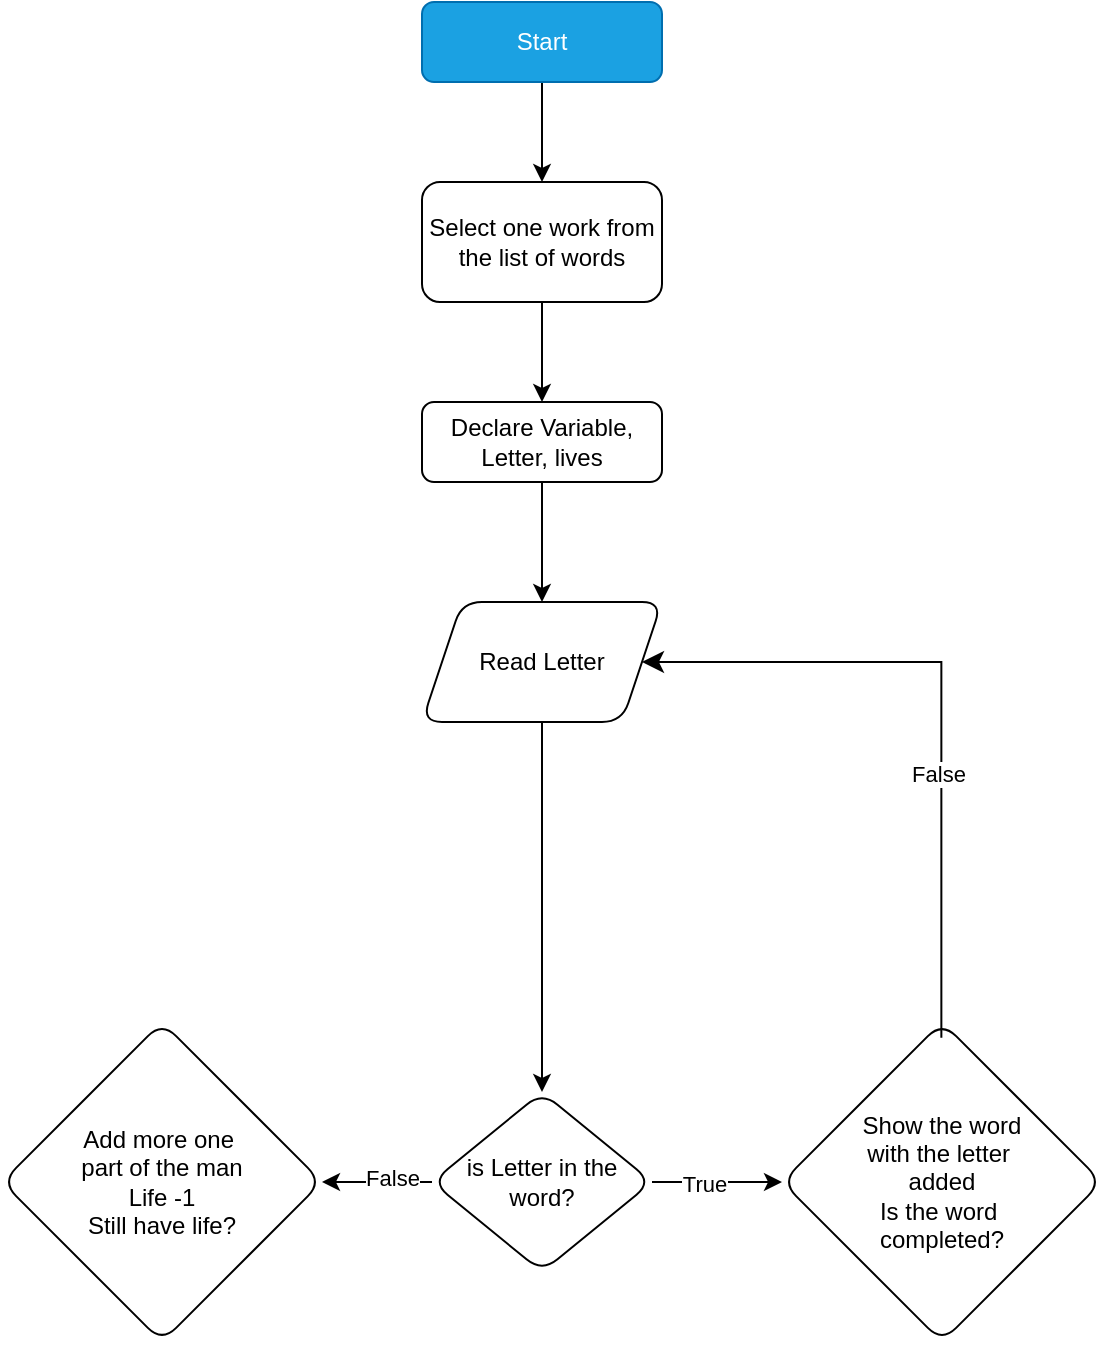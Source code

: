 <mxfile version="24.7.16">
  <diagram name="Page-1" id="zgPM7gteZOa85ShXtozd">
    <mxGraphModel dx="1366" dy="757" grid="1" gridSize="10" guides="1" tooltips="1" connect="1" arrows="1" fold="1" page="1" pageScale="1" pageWidth="827" pageHeight="1169" math="0" shadow="0">
      <root>
        <mxCell id="0" />
        <mxCell id="1" parent="0" />
        <mxCell id="y4FErGMZdrNjEpd-4QFK-19" style="edgeStyle=orthogonalEdgeStyle;rounded=0;orthogonalLoop=1;jettySize=auto;html=1;" edge="1" parent="1" source="y4FErGMZdrNjEpd-4QFK-3" target="y4FErGMZdrNjEpd-4QFK-18">
          <mxGeometry relative="1" as="geometry" />
        </mxCell>
        <mxCell id="y4FErGMZdrNjEpd-4QFK-3" value="Start" style="rounded=1;whiteSpace=wrap;html=1;fillColor=#1ba1e2;fontColor=#ffffff;strokeColor=#006EAF;" vertex="1" parent="1">
          <mxGeometry x="340" y="30" width="120" height="40" as="geometry" />
        </mxCell>
        <mxCell id="y4FErGMZdrNjEpd-4QFK-7" value="" style="edgeStyle=orthogonalEdgeStyle;rounded=0;orthogonalLoop=1;jettySize=auto;html=1;" edge="1" parent="1" source="y4FErGMZdrNjEpd-4QFK-4" target="y4FErGMZdrNjEpd-4QFK-6">
          <mxGeometry relative="1" as="geometry" />
        </mxCell>
        <mxCell id="y4FErGMZdrNjEpd-4QFK-4" value="Declare Variable, Letter, lives" style="whiteSpace=wrap;html=1;rounded=1;" vertex="1" parent="1">
          <mxGeometry x="340" y="230" width="120" height="40" as="geometry" />
        </mxCell>
        <mxCell id="y4FErGMZdrNjEpd-4QFK-9" value="" style="edgeStyle=orthogonalEdgeStyle;rounded=0;orthogonalLoop=1;jettySize=auto;html=1;" edge="1" parent="1" source="y4FErGMZdrNjEpd-4QFK-6" target="y4FErGMZdrNjEpd-4QFK-8">
          <mxGeometry relative="1" as="geometry" />
        </mxCell>
        <mxCell id="y4FErGMZdrNjEpd-4QFK-6" value="Read Letter" style="shape=parallelogram;perimeter=parallelogramPerimeter;whiteSpace=wrap;html=1;fixedSize=1;rounded=1;" vertex="1" parent="1">
          <mxGeometry x="340" y="330" width="120" height="60" as="geometry" />
        </mxCell>
        <mxCell id="y4FErGMZdrNjEpd-4QFK-11" value="" style="edgeStyle=orthogonalEdgeStyle;rounded=0;orthogonalLoop=1;jettySize=auto;html=1;" edge="1" parent="1" source="y4FErGMZdrNjEpd-4QFK-8" target="y4FErGMZdrNjEpd-4QFK-10">
          <mxGeometry relative="1" as="geometry" />
        </mxCell>
        <mxCell id="y4FErGMZdrNjEpd-4QFK-12" value="True" style="edgeLabel;html=1;align=center;verticalAlign=middle;resizable=0;points=[];" vertex="1" connectable="0" parent="y4FErGMZdrNjEpd-4QFK-11">
          <mxGeometry x="-0.216" y="-1" relative="1" as="geometry">
            <mxPoint as="offset" />
          </mxGeometry>
        </mxCell>
        <mxCell id="y4FErGMZdrNjEpd-4QFK-14" value="" style="edgeStyle=orthogonalEdgeStyle;rounded=0;orthogonalLoop=1;jettySize=auto;html=1;" edge="1" parent="1" source="y4FErGMZdrNjEpd-4QFK-8" target="y4FErGMZdrNjEpd-4QFK-13">
          <mxGeometry relative="1" as="geometry" />
        </mxCell>
        <mxCell id="y4FErGMZdrNjEpd-4QFK-15" value="False" style="edgeLabel;html=1;align=center;verticalAlign=middle;resizable=0;points=[];" vertex="1" connectable="0" parent="y4FErGMZdrNjEpd-4QFK-14">
          <mxGeometry x="-0.26" y="-2" relative="1" as="geometry">
            <mxPoint as="offset" />
          </mxGeometry>
        </mxCell>
        <mxCell id="y4FErGMZdrNjEpd-4QFK-8" value="is Letter in the word?" style="rhombus;whiteSpace=wrap;html=1;rounded=1;" vertex="1" parent="1">
          <mxGeometry x="345" y="575" width="110" height="90" as="geometry" />
        </mxCell>
        <mxCell id="y4FErGMZdrNjEpd-4QFK-10" value="Show the word&lt;div&gt;with the letter&amp;nbsp;&lt;/div&gt;&lt;div&gt;added&lt;/div&gt;&lt;div&gt;Is the word&amp;nbsp;&lt;/div&gt;&lt;div&gt;completed?&lt;/div&gt;" style="rhombus;whiteSpace=wrap;html=1;rounded=1;" vertex="1" parent="1">
          <mxGeometry x="520" y="540" width="160" height="160" as="geometry" />
        </mxCell>
        <mxCell id="y4FErGMZdrNjEpd-4QFK-13" value="Add more one&amp;nbsp;&lt;div&gt;part of the man&lt;/div&gt;&lt;div&gt;Life -1&lt;/div&gt;&lt;div&gt;Still have life?&lt;/div&gt;" style="rhombus;whiteSpace=wrap;html=1;rounded=1;" vertex="1" parent="1">
          <mxGeometry x="130" y="540" width="160" height="160" as="geometry" />
        </mxCell>
        <mxCell id="y4FErGMZdrNjEpd-4QFK-21" style="edgeStyle=orthogonalEdgeStyle;rounded=0;orthogonalLoop=1;jettySize=auto;html=1;entryX=0.5;entryY=0;entryDx=0;entryDy=0;" edge="1" parent="1" source="y4FErGMZdrNjEpd-4QFK-18" target="y4FErGMZdrNjEpd-4QFK-4">
          <mxGeometry relative="1" as="geometry" />
        </mxCell>
        <mxCell id="y4FErGMZdrNjEpd-4QFK-18" value="Select one work from the list of words" style="rounded=1;whiteSpace=wrap;html=1;" vertex="1" parent="1">
          <mxGeometry x="340" y="120" width="120" height="60" as="geometry" />
        </mxCell>
        <mxCell id="y4FErGMZdrNjEpd-4QFK-40" value="" style="edgeStyle=elbowEdgeStyle;elbow=vertical;endArrow=classic;html=1;curved=0;rounded=0;endSize=8;startSize=8;exitX=0.498;exitY=0.049;exitDx=0;exitDy=0;exitPerimeter=0;" edge="1" parent="1" source="y4FErGMZdrNjEpd-4QFK-10" target="y4FErGMZdrNjEpd-4QFK-6">
          <mxGeometry width="50" height="50" relative="1" as="geometry">
            <mxPoint x="620" y="540" as="sourcePoint" />
            <mxPoint x="430" y="370" as="targetPoint" />
            <Array as="points">
              <mxPoint x="560" y="360" />
            </Array>
          </mxGeometry>
        </mxCell>
        <mxCell id="y4FErGMZdrNjEpd-4QFK-41" value="False" style="edgeLabel;html=1;align=center;verticalAlign=middle;resizable=0;points=[];" vertex="1" connectable="0" parent="y4FErGMZdrNjEpd-4QFK-40">
          <mxGeometry x="-0.215" y="2" relative="1" as="geometry">
            <mxPoint as="offset" />
          </mxGeometry>
        </mxCell>
      </root>
    </mxGraphModel>
  </diagram>
</mxfile>
